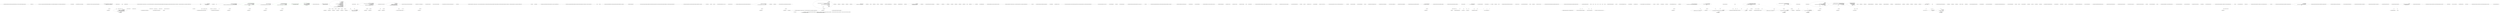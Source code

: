 digraph  {
m0_57 [cluster="CommandLine.Core.TokenPartitioner.Partition(System.Collections.Generic.IEnumerable<CommandLine.Core.Token>, System.Func<string, CSharpx.Maybe<CommandLine.Core.TypeDescriptor>>)", file="InstanceBuilder.cs", label="Entry CommandLine.Core.TokenPartitioner.Partition(System.Collections.Generic.IEnumerable<CommandLine.Core.Token>, System.Func<string, CSharpx.Maybe<CommandLine.Core.TypeDescriptor>>)", span="12-12"];
m0_80 [cluster="NotParsed<T>.cstr", file="InstanceBuilder.cs", label="Entry NotParsed<T>.cstr", span=""];
m0_67 [cluster="T.SetProperties<T>(System.Collections.Generic.IEnumerable<CommandLine.Core.SpecificationProperty>, System.Func<CommandLine.Core.SpecificationProperty, bool>, System.Func<CommandLine.Core.SpecificationProperty, object>)", file="InstanceBuilder.cs", label="Entry T.SetProperties<T>(System.Collections.Generic.IEnumerable<CommandLine.Core.SpecificationProperty>, System.Func<CommandLine.Core.SpecificationProperty, bool>, System.Func<CommandLine.Core.SpecificationProperty, object>)", span="71-71"];
m0_48 [cluster="Unk.ThrowingValidate", file="InstanceBuilder.cs", label="Entry Unk.ThrowingValidate", span=""];
m0_115 [cluster="string.MatchName(string, string, System.StringComparer)", file="InstanceBuilder.cs", label="Entry string.MatchName(string, string, System.StringComparer)", span="8-8"];
m0_53 [cluster="CommandLine.NotParsed<T>.NotParsed(T, System.Collections.Generic.IEnumerable<CommandLine.Error>)", file="InstanceBuilder.cs", label="Entry CommandLine.NotParsed<T>.NotParsed(T, System.Collections.Generic.IEnumerable<CommandLine.Error>)", span="142-142"];
m0_3 [cluster="CommandLine.Core.InstanceBuilder.Build<T>(CSharpx.Maybe<System.Func<T>>, System.Func<System.Collections.Generic.IEnumerable<string>, System.Collections.Generic.IEnumerable<CommandLine.Core.OptionSpecification>, RailwaySharp.ErrorHandling.Result<System.Collections.Generic.IEnumerable<CommandLine.Core.Token>, CommandLine.Error>>, System.Collections.Generic.IEnumerable<string>, System.StringComparer, System.Globalization.CultureInfo)", file="InstanceBuilder.cs", label="Entry CommandLine.Core.InstanceBuilder.Build<T>(CSharpx.Maybe<System.Func<T>>, System.Func<System.Collections.Generic.IEnumerable<string>, System.Collections.Generic.IEnumerable<CommandLine.Core.OptionSpecification>, RailwaySharp.ErrorHandling.Result<System.Collections.Generic.IEnumerable<CommandLine.Core.Token>, CommandLine.Error>>, System.Collections.Generic.IEnumerable<string>, System.StringComparer, System.Globalization.CultureInfo)", span="35-35"];
m0_31 [cluster="CommandLine.Core.InstanceBuilder.Build<T>(CSharpx.Maybe<System.Func<T>>, System.Func<System.Collections.Generic.IEnumerable<string>, System.Collections.Generic.IEnumerable<CommandLine.Core.OptionSpecification>, RailwaySharp.ErrorHandling.Result<System.Collections.Generic.IEnumerable<CommandLine.Core.Token>, CommandLine.Error>>, System.Collections.Generic.IEnumerable<string>, System.StringComparer, System.Globalization.CultureInfo)", color=green, community=0, file="InstanceBuilder.cs", label="var optionSpecPropsResult = OptionMapper.MapValues(\r\n                (from pt in specProps where pt.Specification.IsOption() select pt),\r\n                partitions.Options,\r\n                (vals, type, isScalar) => TypeConverter.ChangeType(vals, type, isScalar, parsingCulture),\r\n                nameComparer)", prediction=0, span="76-80"];
m0_30 [cluster="CommandLine.Core.InstanceBuilder.Build<T>(CSharpx.Maybe<System.Func<T>>, System.Func<System.Collections.Generic.IEnumerable<string>, System.Collections.Generic.IEnumerable<CommandLine.Core.OptionSpecification>, RailwaySharp.ErrorHandling.Result<System.Collections.Generic.IEnumerable<CommandLine.Core.Token>, CommandLine.Error>>, System.Collections.Generic.IEnumerable<string>, System.StringComparer, System.Globalization.CultureInfo)", file="InstanceBuilder.cs", label="var partitions = TokenPartitioner.Partition(\r\n                tokens,\r\n                name => TypeLookup.FindTypeDescriptorAndSibling(name, optionSpecs, nameComparer))", span="72-74"];
m0_20 [cluster="CommandLine.Core.InstanceBuilder.Build<T>(CSharpx.Maybe<System.Func<T>>, System.Func<System.Collections.Generic.IEnumerable<string>, System.Collections.Generic.IEnumerable<CommandLine.Core.OptionSpecification>, RailwaySharp.ErrorHandling.Result<System.Collections.Generic.IEnumerable<CommandLine.Core.Token>, CommandLine.Error>>, System.Collections.Generic.IEnumerable<string>, System.StringComparer, System.Globalization.CultureInfo)", file="InstanceBuilder.cs", label="var specProps = typeInfo.GetSpecifications(pi => SpecificationProperty.Create(\r\n                    Specification.FromProperty(pi), pi, Maybe.Nothing<object>()))", span="44-45"];
m0_32 [cluster="CommandLine.Core.InstanceBuilder.Build<T>(CSharpx.Maybe<System.Func<T>>, System.Func<System.Collections.Generic.IEnumerable<string>, System.Collections.Generic.IEnumerable<CommandLine.Core.OptionSpecification>, RailwaySharp.ErrorHandling.Result<System.Collections.Generic.IEnumerable<CommandLine.Core.Token>, CommandLine.Error>>, System.Collections.Generic.IEnumerable<string>, System.StringComparer, System.Globalization.CultureInfo)", color=green, community=0, file="InstanceBuilder.cs", label="var valueSpecPropsResult = ValueMapper.MapValues(\r\n                (from pt in specProps where pt.Specification.IsValue() select pt),\r\n                    partitions.Values,\r\n                (vals, type, isScalar) => TypeConverter.ChangeType(vals, type, isScalar, parsingCulture))", prediction=1, span="82-85"];
m0_34 [cluster="CommandLine.Core.InstanceBuilder.Build<T>(CSharpx.Maybe<System.Func<T>>, System.Func<System.Collections.Generic.IEnumerable<string>, System.Collections.Generic.IEnumerable<CommandLine.Core.OptionSpecification>, RailwaySharp.ErrorHandling.Result<System.Collections.Generic.IEnumerable<CommandLine.Core.Token>, CommandLine.Error>>, System.Collections.Generic.IEnumerable<string>, System.StringComparer, System.Globalization.CultureInfo)", color=green, community=0, file="InstanceBuilder.cs", label="var specPropsWithValue = optionSpecPropsResult.SucceededWith()\r\n                .Concat(valueSpecPropsResult.SucceededWith())", prediction=2, span="91-92"];
m0_43 [cluster="CommandLine.Core.InstanceBuilder.Build<T>(CSharpx.Maybe<System.Func<T>>, System.Func<System.Collections.Generic.IEnumerable<string>, System.Collections.Generic.IEnumerable<CommandLine.Core.OptionSpecification>, RailwaySharp.ErrorHandling.Result<System.Collections.Generic.IEnumerable<CommandLine.Core.Token>, CommandLine.Error>>, System.Collections.Generic.IEnumerable<string>, System.StringComparer, System.Globalization.CultureInfo)", color=green, community=0, file="InstanceBuilder.cs", label="var allErrors = tokenizerResult.SuccessfulMessages()\r\n                .Concat(missingValueErrors)\r\n                .Concat(optionSpecPropsResult.SuccessfulMessages())\r\n                .Concat(valueSpecPropsResult.SuccessfulMessages())\r\n                .Concat(validationErrors)", prediction=3, span="125-129"];
m0_33 [cluster="CommandLine.Core.InstanceBuilder.Build<T>(CSharpx.Maybe<System.Func<T>>, System.Func<System.Collections.Generic.IEnumerable<string>, System.Collections.Generic.IEnumerable<CommandLine.Core.OptionSpecification>, RailwaySharp.ErrorHandling.Result<System.Collections.Generic.IEnumerable<CommandLine.Core.Token>, CommandLine.Error>>, System.Collections.Generic.IEnumerable<string>, System.StringComparer, System.Globalization.CultureInfo)", file="InstanceBuilder.cs", label="var missingValueErrors = from token in partitions.Errors\r\n                                     select new MissingValueOptionError(\r\n                                         optionSpecs.Single(o => token.Text.MatchName(o.ShortName, o.LongName, nameComparer)).FromOptionSpecification())", span="87-89"];
m0_28 [cluster="CommandLine.Core.InstanceBuilder.Build<T>(CSharpx.Maybe<System.Func<T>>, System.Func<System.Collections.Generic.IEnumerable<string>, System.Collections.Generic.IEnumerable<CommandLine.Core.OptionSpecification>, RailwaySharp.ErrorHandling.Result<System.Collections.Generic.IEnumerable<CommandLine.Core.Token>, CommandLine.Error>>, System.Collections.Generic.IEnumerable<string>, System.StringComparer, System.Globalization.CultureInfo)", file="InstanceBuilder.cs", label="var tokenizerResult = tokenizer(arguments, optionSpecs)", span="68-68"];
m0_42 [cluster="CommandLine.Core.InstanceBuilder.Build<T>(CSharpx.Maybe<System.Func<T>>, System.Func<System.Collections.Generic.IEnumerable<string>, System.Collections.Generic.IEnumerable<CommandLine.Core.OptionSpecification>, RailwaySharp.ErrorHandling.Result<System.Collections.Generic.IEnumerable<CommandLine.Core.Token>, CommandLine.Error>>, System.Collections.Generic.IEnumerable<string>, System.StringComparer, System.Globalization.CultureInfo)", file="InstanceBuilder.cs", label="var validationErrors = specPropsWithValue.Validate(\r\n                SpecificationPropertyRules.Lookup(tokens))", span="122-123"];
m0_44 [cluster="CommandLine.Core.InstanceBuilder.Build<T>(CSharpx.Maybe<System.Func<T>>, System.Func<System.Collections.Generic.IEnumerable<string>, System.Collections.Generic.IEnumerable<CommandLine.Core.OptionSpecification>, RailwaySharp.ErrorHandling.Result<System.Collections.Generic.IEnumerable<CommandLine.Core.Token>, CommandLine.Error>>, System.Collections.Generic.IEnumerable<string>, System.StringComparer, System.Globalization.CultureInfo)", file="InstanceBuilder.cs", label="return allErrors.Any()\r\n                ? (ParserResult<T>)new NotParsed<T>(instance, allErrors)\r\n                : (ParserResult<T>)new Parsed<T>(instance);", span="131-133"];
m0_35 [cluster="CommandLine.Core.InstanceBuilder.Build<T>(CSharpx.Maybe<System.Func<T>>, System.Func<System.Collections.Generic.IEnumerable<string>, System.Collections.Generic.IEnumerable<CommandLine.Core.OptionSpecification>, RailwaySharp.ErrorHandling.Result<System.Collections.Generic.IEnumerable<CommandLine.Core.Token>, CommandLine.Error>>, System.Collections.Generic.IEnumerable<string>, System.StringComparer, System.Globalization.CultureInfo)", file="InstanceBuilder.cs", label="T instance", span="94-94"];
m0_38 [cluster="CommandLine.Core.InstanceBuilder.Build<T>(CSharpx.Maybe<System.Func<T>>, System.Func<System.Collections.Generic.IEnumerable<string>, System.Collections.Generic.IEnumerable<CommandLine.Core.OptionSpecification>, RailwaySharp.ErrorHandling.Result<System.Collections.Generic.IEnumerable<CommandLine.Core.Token>, CommandLine.Error>>, System.Collections.Generic.IEnumerable<string>, System.StringComparer, System.Globalization.CultureInfo)", file="InstanceBuilder.cs", label="instance = instance\r\n                    .SetProperties(specPropsWithValue,\r\n                        sp => sp.Value.IsJust(),\r\n                        sp => sp.Value.FromJust())\r\n                    .SetProperties(specPropsWithValue,\r\n                        sp => sp.Value.IsNothing() && sp.Specification.DefaultValue.IsJust(),\r\n                        sp => sp.Specification.DefaultValue.FromJust())\r\n                    .SetProperties(specPropsWithValue,\r\n                        sp => sp.Value.IsNothing()\r\n                            && sp.Specification.TargetType == TargetType.Sequence\r\n                            && sp.Specification.DefaultValue.MatchNothing(),\r\n                        sp => sp.Property.PropertyType.GetGenericArguments().Single().CreateEmptyArray())", span="98-109"];
m0_40 [cluster="CommandLine.Core.InstanceBuilder.Build<T>(CSharpx.Maybe<System.Func<T>>, System.Func<System.Collections.Generic.IEnumerable<string>, System.Collections.Generic.IEnumerable<CommandLine.Core.OptionSpecification>, RailwaySharp.ErrorHandling.Result<System.Collections.Generic.IEnumerable<CommandLine.Core.Token>, CommandLine.Error>>, System.Collections.Generic.IEnumerable<string>, System.StringComparer, System.Globalization.CultureInfo)", file="InstanceBuilder.cs", label="var values = (from prms in ctor.GetParameters()\r\n                              join sp in specPropsWithValue on prms.Name.ToLower() equals sp.Property.Name.ToLower()\r\n                              select sp.Value.Return(v => v,\r\n                                    sp.Specification.DefaultValue.Return(d => d,\r\n                                        sp.Specification.ConversionType.CreateDefaultForImmutable()))).ToArray()", span="114-118"];
m0_19 [cluster="CommandLine.Core.InstanceBuilder.Build<T>(CSharpx.Maybe<System.Func<T>>, System.Func<System.Collections.Generic.IEnumerable<string>, System.Collections.Generic.IEnumerable<CommandLine.Core.OptionSpecification>, RailwaySharp.ErrorHandling.Result<System.Collections.Generic.IEnumerable<CommandLine.Core.Token>, CommandLine.Error>>, System.Collections.Generic.IEnumerable<string>, System.StringComparer, System.Globalization.CultureInfo)", file="InstanceBuilder.cs", label="var typeInfo = factory.Return(f => f().GetType(), typeof(T))", span="42-42"];
m0_23 [cluster="CommandLine.Core.InstanceBuilder.Build<T>(CSharpx.Maybe<System.Func<T>>, System.Func<System.Collections.Generic.IEnumerable<string>, System.Collections.Generic.IEnumerable<CommandLine.Core.OptionSpecification>, RailwaySharp.ErrorHandling.Result<System.Collections.Generic.IEnumerable<CommandLine.Core.Token>, CommandLine.Error>>, System.Collections.Generic.IEnumerable<string>, System.StringComparer, System.Globalization.CultureInfo)", file="InstanceBuilder.cs", label="Func<T> makeDefault = () =>\r\n                typeof(T).IsMutable()\r\n                    ? factory.Return(f => f(), Activator.CreateInstance<T>())\r\n                    : ReflectionHelper.CreateDefaultImmutableInstance<T>(\r\n                        (from p in specProps select p.Specification.ConversionType).ToArray())", span="53-57"];
m0_24 [cluster="CommandLine.Core.InstanceBuilder.Build<T>(CSharpx.Maybe<System.Func<T>>, System.Func<System.Collections.Generic.IEnumerable<string>, System.Collections.Generic.IEnumerable<CommandLine.Core.OptionSpecification>, RailwaySharp.ErrorHandling.Result<System.Collections.Generic.IEnumerable<CommandLine.Core.Token>, CommandLine.Error>>, System.Collections.Generic.IEnumerable<string>, System.StringComparer, System.Globalization.CultureInfo)", file="InstanceBuilder.cs", label="arguments.Any()", span="59-59"];
m0_25 [cluster="CommandLine.Core.InstanceBuilder.Build<T>(CSharpx.Maybe<System.Func<T>>, System.Func<System.Collections.Generic.IEnumerable<string>, System.Collections.Generic.IEnumerable<CommandLine.Core.OptionSpecification>, RailwaySharp.ErrorHandling.Result<System.Collections.Generic.IEnumerable<CommandLine.Core.Token>, CommandLine.Error>>, System.Collections.Generic.IEnumerable<string>, System.StringComparer, System.Globalization.CultureInfo)", file="InstanceBuilder.cs", label="var preprocessorErrors = arguments.Preprocess(PreprocessorGuards.Lookup(nameComparer))", span="61-61"];
m0_37 [cluster="CommandLine.Core.InstanceBuilder.Build<T>(CSharpx.Maybe<System.Func<T>>, System.Func<System.Collections.Generic.IEnumerable<string>, System.Collections.Generic.IEnumerable<CommandLine.Core.OptionSpecification>, RailwaySharp.ErrorHandling.Result<System.Collections.Generic.IEnumerable<CommandLine.Core.Token>, CommandLine.Error>>, System.Collections.Generic.IEnumerable<string>, System.StringComparer, System.Globalization.CultureInfo)", file="InstanceBuilder.cs", label="instance = factory.Return(f => f(), Activator.CreateInstance<T>())", span="97-97"];
m0_22 [cluster="CommandLine.Core.InstanceBuilder.Build<T>(CSharpx.Maybe<System.Func<T>>, System.Func<System.Collections.Generic.IEnumerable<string>, System.Collections.Generic.IEnumerable<CommandLine.Core.OptionSpecification>, RailwaySharp.ErrorHandling.Result<System.Collections.Generic.IEnumerable<CommandLine.Core.Token>, CommandLine.Error>>, System.Collections.Generic.IEnumerable<string>, System.StringComparer, System.Globalization.CultureInfo)", file="InstanceBuilder.cs", label="var optionSpecs = specs\r\n                .ThrowingValidate(SpecificationGuards.Lookup)\r\n                .OfType<OptionSpecification>()", span="49-51"];
m0_29 [cluster="CommandLine.Core.InstanceBuilder.Build<T>(CSharpx.Maybe<System.Func<T>>, System.Func<System.Collections.Generic.IEnumerable<string>, System.Collections.Generic.IEnumerable<CommandLine.Core.OptionSpecification>, RailwaySharp.ErrorHandling.Result<System.Collections.Generic.IEnumerable<CommandLine.Core.Token>, CommandLine.Error>>, System.Collections.Generic.IEnumerable<string>, System.StringComparer, System.Globalization.CultureInfo)", file="InstanceBuilder.cs", label="var tokens = tokenizerResult.SucceededWith()", span="70-70"];
m0_21 [cluster="CommandLine.Core.InstanceBuilder.Build<T>(CSharpx.Maybe<System.Func<T>>, System.Func<System.Collections.Generic.IEnumerable<string>, System.Collections.Generic.IEnumerable<CommandLine.Core.OptionSpecification>, RailwaySharp.ErrorHandling.Result<System.Collections.Generic.IEnumerable<CommandLine.Core.Token>, CommandLine.Error>>, System.Collections.Generic.IEnumerable<string>, System.StringComparer, System.Globalization.CultureInfo)", file="InstanceBuilder.cs", label="var specs = from pt in specProps select pt.Specification", span="47-47"];
m0_39 [cluster="CommandLine.Core.InstanceBuilder.Build<T>(CSharpx.Maybe<System.Func<T>>, System.Func<System.Collections.Generic.IEnumerable<string>, System.Collections.Generic.IEnumerable<CommandLine.Core.OptionSpecification>, RailwaySharp.ErrorHandling.Result<System.Collections.Generic.IEnumerable<CommandLine.Core.Token>, CommandLine.Error>>, System.Collections.Generic.IEnumerable<string>, System.StringComparer, System.Globalization.CultureInfo)", file="InstanceBuilder.cs", label="var ctor = typeInfo.GetConstructor((from sp in specProps select sp.Property.PropertyType).ToArray())", span="113-113"];
m0_26 [cluster="CommandLine.Core.InstanceBuilder.Build<T>(CSharpx.Maybe<System.Func<T>>, System.Func<System.Collections.Generic.IEnumerable<string>, System.Collections.Generic.IEnumerable<CommandLine.Core.OptionSpecification>, RailwaySharp.ErrorHandling.Result<System.Collections.Generic.IEnumerable<CommandLine.Core.Token>, CommandLine.Error>>, System.Collections.Generic.IEnumerable<string>, System.StringComparer, System.Globalization.CultureInfo)", file="InstanceBuilder.cs", label="preprocessorErrors.Any()", span="62-62"];
m0_41 [cluster="CommandLine.Core.InstanceBuilder.Build<T>(CSharpx.Maybe<System.Func<T>>, System.Func<System.Collections.Generic.IEnumerable<string>, System.Collections.Generic.IEnumerable<CommandLine.Core.OptionSpecification>, RailwaySharp.ErrorHandling.Result<System.Collections.Generic.IEnumerable<CommandLine.Core.Token>, CommandLine.Error>>, System.Collections.Generic.IEnumerable<string>, System.StringComparer, System.Globalization.CultureInfo)", file="InstanceBuilder.cs", label="instance = (T)ctor.Invoke(values)", span="119-119"];
m0_36 [cluster="CommandLine.Core.InstanceBuilder.Build<T>(CSharpx.Maybe<System.Func<T>>, System.Func<System.Collections.Generic.IEnumerable<string>, System.Collections.Generic.IEnumerable<CommandLine.Core.OptionSpecification>, RailwaySharp.ErrorHandling.Result<System.Collections.Generic.IEnumerable<CommandLine.Core.Token>, CommandLine.Error>>, System.Collections.Generic.IEnumerable<string>, System.StringComparer, System.Globalization.CultureInfo)", file="InstanceBuilder.cs", label="typeInfo.IsMutable()", span="95-95"];
m0_27 [cluster="CommandLine.Core.InstanceBuilder.Build<T>(CSharpx.Maybe<System.Func<T>>, System.Func<System.Collections.Generic.IEnumerable<string>, System.Collections.Generic.IEnumerable<CommandLine.Core.OptionSpecification>, RailwaySharp.ErrorHandling.Result<System.Collections.Generic.IEnumerable<CommandLine.Core.Token>, CommandLine.Error>>, System.Collections.Generic.IEnumerable<string>, System.StringComparer, System.Globalization.CultureInfo)", file="InstanceBuilder.cs", label="return new NotParsed<T>(makeDefault(), preprocessorErrors);", span="64-64"];
m0_45 [cluster="CommandLine.Core.InstanceBuilder.Build<T>(CSharpx.Maybe<System.Func<T>>, System.Func<System.Collections.Generic.IEnumerable<string>, System.Collections.Generic.IEnumerable<CommandLine.Core.OptionSpecification>, RailwaySharp.ErrorHandling.Result<System.Collections.Generic.IEnumerable<CommandLine.Core.Token>, CommandLine.Error>>, System.Collections.Generic.IEnumerable<string>, System.StringComparer, System.Globalization.CultureInfo)", file="InstanceBuilder.cs", label="Exit CommandLine.Core.InstanceBuilder.Build<T>(CSharpx.Maybe<System.Func<T>>, System.Func<System.Collections.Generic.IEnumerable<string>, System.Collections.Generic.IEnumerable<CommandLine.Core.OptionSpecification>, RailwaySharp.ErrorHandling.Result<System.Collections.Generic.IEnumerable<CommandLine.Core.Token>, CommandLine.Error>>, System.Collections.Generic.IEnumerable<string>, System.StringComparer, System.Globalization.CultureInfo)", span="35-35"];
m0_86 [cluster="Unk.GetType", file="InstanceBuilder.cs", label="Entry Unk.GetType", span=""];
m0_70 [cluster="Unk.GetParameters", file="InstanceBuilder.cs", label="Entry Unk.GetParameters", span=""];
m0_108 [cluster="CommandLine.Core.TypeConverter.ChangeType(System.Collections.Generic.IEnumerable<string>, System.Type, bool, System.Globalization.CultureInfo)", file="InstanceBuilder.cs", label="Entry CommandLine.Core.TypeConverter.ChangeType(System.Collections.Generic.IEnumerable<string>, System.Type, bool, System.Globalization.CultureInfo)", span="13-13"];
m0_10 [cluster="CommandLine.Core.Tokenizer.ExplodeOptionList(RailwaySharp.ErrorHandling.Result<System.Collections.Generic.IEnumerable<CommandLine.Core.Token>, CommandLine.Error>, System.Func<string, CSharpx.Maybe<char>>)", file="InstanceBuilder.cs", label="Entry CommandLine.Core.Tokenizer.ExplodeOptionList(RailwaySharp.ErrorHandling.Result<System.Collections.Generic.IEnumerable<CommandLine.Core.Token>, CommandLine.Error>, System.Func<string, CSharpx.Maybe<char>>)", span="46-46"];
m0_97 [cluster="Unk.>", file="InstanceBuilder.cs", label="Entry Unk.>", span=""];
m0_79 [cluster="Unk.Any", file="InstanceBuilder.cs", label="Entry Unk.Any", span=""];
m0_18 [cluster="CommandLine.Core.NameLookup.HavingSeparator(string, System.Collections.Generic.IEnumerable<CommandLine.Core.OptionSpecification>, System.StringComparer)", file="InstanceBuilder.cs", label="Entry CommandLine.Core.NameLookup.HavingSeparator(string, System.Collections.Generic.IEnumerable<CommandLine.Core.OptionSpecification>, System.StringComparer)", span="16-16"];
m0_60 [cluster="CommandLine.Core.Specification.IsValue()", file="InstanceBuilder.cs", label="Entry CommandLine.Core.Specification.IsValue()", span="15-15"];
m0_76 [cluster="System.Collections.Generic.IEnumerable<CommandLine.Core.SpecificationProperty>.Validate(System.Collections.Generic.IEnumerable<System.Func<System.Collections.Generic.IEnumerable<CommandLine.Core.SpecificationProperty>, System.Collections.Generic.IEnumerable<CommandLine.Error>>>)", file="InstanceBuilder.cs", label="Entry System.Collections.Generic.IEnumerable<CommandLine.Core.SpecificationProperty>.Validate(System.Collections.Generic.IEnumerable<System.Func<System.Collections.Generic.IEnumerable<CommandLine.Core.SpecificationProperty>, System.Collections.Generic.IEnumerable<CommandLine.Error>>>)", span="40-40"];
m0_14 [cluster="CommandLine.Core.NameLookup.Contains(string, System.Collections.Generic.IEnumerable<CommandLine.Core.OptionSpecification>, System.StringComparer)", file="InstanceBuilder.cs", label="Entry CommandLine.Core.NameLookup.Contains(string, System.Collections.Generic.IEnumerable<CommandLine.Core.OptionSpecification>, System.StringComparer)", span="11-11"];
m0_69 [cluster="Unk.GetConstructor", file="InstanceBuilder.cs", label="Entry Unk.GetConstructor", span=""];
m0_62 [cluster="Unk.Single", file="InstanceBuilder.cs", label="Entry Unk.Single", span=""];
m0_74 [cluster="Unk.Invoke", file="InstanceBuilder.cs", label="Entry Unk.Invoke", span=""];
m0_50 [cluster="System.Collections.Generic.IEnumerable<TSource>.Any<TSource>()", file="InstanceBuilder.cs", label="Entry System.Collections.Generic.IEnumerable<TSource>.Any<TSource>()", span="0-0"];
m0_54 [cluster="System.Func<TResult>.Invoke()", file="InstanceBuilder.cs", label="Entry System.Func<TResult>.Invoke()", span="0-0"];
m0_75 [cluster="CommandLine.Core.SpecificationPropertyRules.Lookup(System.Collections.Generic.IEnumerable<CommandLine.Core.Token>)", file="InstanceBuilder.cs", label="Entry CommandLine.Core.SpecificationPropertyRules.Lookup(System.Collections.Generic.IEnumerable<CommandLine.Core.Token>)", span="12-12"];
m0_15 [cluster="lambda expression", file="InstanceBuilder.cs", label="Entry lambda expression", span="27-27"];
m0_105 [cluster="lambda expression", file="InstanceBuilder.cs", label="Entry lambda expression", span="79-79"];
m0_109 [cluster="lambda expression", file="InstanceBuilder.cs", label="Entry lambda expression", span="85-85"];
m0_94 [cluster="lambda expression", file="InstanceBuilder.cs", label="typeof(T).IsMutable()\r\n                    ? factory.Return(f => f(), Activator.CreateInstance<T>())\r\n                    : ReflectionHelper.CreateDefaultImmutableInstance<T>(\r\n                        (from p in specProps select p.Specification.ConversionType).ToArray())", span="54-57"];
m0_102 [cluster="lambda expression", file="InstanceBuilder.cs", label="TypeLookup.FindTypeDescriptorAndSibling(name, optionSpecs, nameComparer)", span="74-74"];
m0_106 [cluster="lambda expression", file="InstanceBuilder.cs", label="TypeConverter.ChangeType(vals, type, isScalar, parsingCulture)", span="79-79"];
m0_110 [cluster="lambda expression", file="InstanceBuilder.cs", label="TypeConverter.ChangeType(vals, type, isScalar, parsingCulture)", span="85-85"];
m0_113 [cluster="lambda expression", file="InstanceBuilder.cs", label="token.Text.MatchName(o.ShortName, o.LongName, nameComparer)", span="89-89"];
m0_101 [cluster="lambda expression", file="InstanceBuilder.cs", label="Entry lambda expression", span="74-74"];
m0_87 [cluster="lambda expression", file="InstanceBuilder.cs", label="Entry lambda expression", span="44-45"];
m0_107 [cluster="lambda expression", file="InstanceBuilder.cs", label="Exit lambda expression", span="79-79"];
m0_112 [cluster="lambda expression", file="InstanceBuilder.cs", label="Entry lambda expression", span="89-89"];
m0_111 [cluster="lambda expression", file="InstanceBuilder.cs", label="Exit lambda expression", span="85-85"];
m0_119 [cluster="lambda expression", file="InstanceBuilder.cs", label="Entry lambda expression", span="100-100"];
m0_123 [cluster="lambda expression", file="InstanceBuilder.cs", label="Entry lambda expression", span="101-101"];
m0_127 [cluster="lambda expression", file="InstanceBuilder.cs", label="Entry lambda expression", span="103-103"];
m0_131 [cluster="lambda expression", file="InstanceBuilder.cs", label="Entry lambda expression", span="104-104"];
m0_134 [cluster="lambda expression", file="InstanceBuilder.cs", label="Entry lambda expression", span="106-108"];
m0_138 [cluster="lambda expression", file="InstanceBuilder.cs", label="Entry lambda expression", span="109-109"];
m0_144 [cluster="lambda expression", file="InstanceBuilder.cs", label="Entry lambda expression", span="116-116"];
m0_147 [cluster="lambda expression", file="InstanceBuilder.cs", label="Entry lambda expression", span="117-117"];
m0_5 [cluster="lambda expression", file="InstanceBuilder.cs", label="var tokens = Tokenizer.Tokenize(args, name => NameLookup.Contains(name, optionSpecs, nameComparer))", span="24-24"];
m0_12 [cluster="lambda expression", file="InstanceBuilder.cs", label="NameLookup.Contains(name, optionSpecs, nameComparer)", span="24-24"];
m0_6 [cluster="lambda expression", file="InstanceBuilder.cs", label="var explodedTokens = Tokenizer.ExplodeOptionList(\r\n                            tokens,\r\n                            name => NameLookup.HavingSeparator(name, optionSpecs, nameComparer))", span="25-27"];
m0_16 [cluster="lambda expression", file="InstanceBuilder.cs", label="NameLookup.HavingSeparator(name, optionSpecs, nameComparer)", span="27-27"];
m0_4 [cluster="lambda expression", file="InstanceBuilder.cs", label="Entry lambda expression", span="22-29"];
m0_82 [cluster="lambda expression", file="InstanceBuilder.cs", label="Entry lambda expression", span="42-42"];
m0_93 [cluster="lambda expression", file="InstanceBuilder.cs", label="Entry lambda expression", span="53-57"];
m0_95 [cluster="lambda expression", file="InstanceBuilder.cs", label="Exit lambda expression", span="53-57"];
m0_98 [cluster="lambda expression", file="InstanceBuilder.cs", label="Entry lambda expression", span="55-55"];
m0_103 [cluster="lambda expression", file="InstanceBuilder.cs", label="Exit lambda expression", span="74-74"];
m0_114 [cluster="lambda expression", file="InstanceBuilder.cs", label="Exit lambda expression", span="89-89"];
m0_116 [cluster="lambda expression", file="InstanceBuilder.cs", label="Entry lambda expression", span="97-97"];
m0_89 [cluster="lambda expression", file="InstanceBuilder.cs", label="Exit lambda expression", span="44-45"];
m0_88 [cluster="lambda expression", file="InstanceBuilder.cs", label="SpecificationProperty.Create(\r\n                    Specification.FromProperty(pi), pi, Maybe.Nothing<object>())", span="44-45"];
m0_121 [cluster="lambda expression", file="InstanceBuilder.cs", label="Exit lambda expression", span="100-100"];
m0_120 [cluster="lambda expression", file="InstanceBuilder.cs", label="sp.Value.IsJust()", span="100-100"];
m0_125 [cluster="lambda expression", file="InstanceBuilder.cs", label="Exit lambda expression", span="101-101"];
m0_124 [cluster="lambda expression", file="InstanceBuilder.cs", label="sp.Value.FromJust()", span="101-101"];
m0_129 [cluster="lambda expression", file="InstanceBuilder.cs", label="Exit lambda expression", span="103-103"];
m0_128 [cluster="lambda expression", file="InstanceBuilder.cs", label="sp.Value.IsNothing() && sp.Specification.DefaultValue.IsJust()", span="103-103"];
m0_133 [cluster="lambda expression", file="InstanceBuilder.cs", label="Exit lambda expression", span="104-104"];
m0_132 [cluster="lambda expression", file="InstanceBuilder.cs", label="sp.Specification.DefaultValue.FromJust()", span="104-104"];
m0_136 [cluster="lambda expression", file="InstanceBuilder.cs", label="Exit lambda expression", span="106-108"];
m0_135 [cluster="lambda expression", file="InstanceBuilder.cs", label="sp.Value.IsNothing()\r\n                            && sp.Specification.TargetType == TargetType.Sequence\r\n                            && sp.Specification.DefaultValue.MatchNothing()", span="106-108"];
m0_140 [cluster="lambda expression", file="InstanceBuilder.cs", label="Exit lambda expression", span="109-109"];
m0_139 [cluster="lambda expression", file="InstanceBuilder.cs", label="sp.Property.PropertyType.GetGenericArguments().Single().CreateEmptyArray()", span="109-109"];
m0_146 [cluster="lambda expression", file="InstanceBuilder.cs", label="Exit lambda expression", span="116-116"];
m0_145 [cluster="lambda expression", file="InstanceBuilder.cs", label=v, span="116-116"];
m0_149 [cluster="lambda expression", file="InstanceBuilder.cs", label="Exit lambda expression", span="117-117"];
m0_148 [cluster="lambda expression", file="InstanceBuilder.cs", label=d, span="117-117"];
m0_11 [cluster="lambda expression", file="InstanceBuilder.cs", label="Entry lambda expression", span="24-24"];
m0_13 [cluster="lambda expression", file="InstanceBuilder.cs", label="Exit lambda expression", span="24-24"];
m0_7 [cluster="lambda expression", file="InstanceBuilder.cs", label="return explodedTokens;", span="28-28"];
m0_17 [cluster="lambda expression", file="InstanceBuilder.cs", label="Exit lambda expression", span="27-27"];
m0_8 [cluster="lambda expression", file="InstanceBuilder.cs", label="Exit lambda expression", span="22-29"];
m0_84 [cluster="lambda expression", file="InstanceBuilder.cs", label="Exit lambda expression", span="42-42"];
m0_83 [cluster="lambda expression", file="InstanceBuilder.cs", label="f().GetType()", span="42-42"];
m0_100 [cluster="lambda expression", file="InstanceBuilder.cs", label="Exit lambda expression", span="55-55"];
m0_99 [cluster="lambda expression", file="InstanceBuilder.cs", label="f()", span="55-55"];
m0_117 [cluster="lambda expression", file="InstanceBuilder.cs", label="f()", span="97-97"];
m0_118 [cluster="lambda expression", file="InstanceBuilder.cs", label="Exit lambda expression", span="97-97"];
m0_73 [cluster="Unk.CreateDefaultForImmutable", file="InstanceBuilder.cs", label="Entry Unk.CreateDefaultForImmutable", span=""];
m0_77 [cluster="RailwaySharp.ErrorHandling.Result<TSuccess, TMessage>.SuccessfulMessages<TSuccess, TMessage>()", file="InstanceBuilder.cs", label="Entry RailwaySharp.ErrorHandling.Result<TSuccess, TMessage>.SuccessfulMessages<TSuccess, TMessage>()", span="12-12"];
m0_0 [cluster="CommandLine.Core.InstanceBuilder.Build<T>(CSharpx.Maybe<System.Func<T>>, System.Collections.Generic.IEnumerable<string>, System.StringComparer, System.Globalization.CultureInfo)", file="InstanceBuilder.cs", label="Entry CommandLine.Core.InstanceBuilder.Build<T>(CSharpx.Maybe<System.Func<T>>, System.Collections.Generic.IEnumerable<string>, System.StringComparer, System.Globalization.CultureInfo)", span="14-14"];
m0_1 [cluster="CommandLine.Core.InstanceBuilder.Build<T>(CSharpx.Maybe<System.Func<T>>, System.Collections.Generic.IEnumerable<string>, System.StringComparer, System.Globalization.CultureInfo)", file="InstanceBuilder.cs", label="return Build(\r\n                factory,\r\n                (args, optionSpecs) =>\r\n                    {\r\n                        var tokens = Tokenizer.Tokenize(args, name => NameLookup.Contains(name, optionSpecs, nameComparer));\r\n                        var explodedTokens = Tokenizer.ExplodeOptionList(\r\n                            tokens,\r\n                            name => NameLookup.HavingSeparator(name, optionSpecs, nameComparer));\r\n                        return explodedTokens;\r\n                    },\r\n                arguments,\r\n                nameComparer,\r\n                parsingCulture);", span="20-32"];
m0_2 [cluster="CommandLine.Core.InstanceBuilder.Build<T>(CSharpx.Maybe<System.Func<T>>, System.Collections.Generic.IEnumerable<string>, System.StringComparer, System.Globalization.CultureInfo)", file="InstanceBuilder.cs", label="Exit CommandLine.Core.InstanceBuilder.Build<T>(CSharpx.Maybe<System.Func<T>>, System.Collections.Generic.IEnumerable<string>, System.StringComparer, System.Globalization.CultureInfo)", span="14-14"];
m0_78 [cluster="Unk.Concat", file="InstanceBuilder.cs", label="Entry Unk.Concat", span=""];
m0_61 [cluster="CommandLine.MissingValueOptionError.MissingValueOptionError(CommandLine.NameInfo)", file="InstanceBuilder.cs", label="Entry CommandLine.MissingValueOptionError.MissingValueOptionError(CommandLine.NameInfo)", span="269-269"];
m0_47 [cluster="Unk.GetSpecifications", file="InstanceBuilder.cs", label="Entry Unk.GetSpecifications", span=""];
m0_81 [cluster="CommandLine.Parsed<T>.Parsed(T)", file="InstanceBuilder.cs", label="Entry CommandLine.Parsed<T>.Parsed(T)", span="72-72"];
m0_52 [cluster="System.Collections.Generic.IEnumerable<string>.Preprocess(System.Collections.Generic.IEnumerable<System.Func<System.Collections.Generic.IEnumerable<string>, System.Collections.Generic.IEnumerable<CommandLine.Error>>>)", file="InstanceBuilder.cs", label="Entry System.Collections.Generic.IEnumerable<string>.Preprocess(System.Collections.Generic.IEnumerable<System.Func<System.Collections.Generic.IEnumerable<string>, System.Collections.Generic.IEnumerable<CommandLine.Error>>>)", span="11-11"];
m0_142 [cluster="System.Collections.Generic.IEnumerable<TSource>.Single<TSource>()", file="InstanceBuilder.cs", label="Entry System.Collections.Generic.IEnumerable<TSource>.Single<TSource>()", span="0-0"];
m0_143 [cluster="System.Type.CreateEmptyArray()", file="InstanceBuilder.cs", label="Entry System.Type.CreateEmptyArray()", span="114-114"];
m0_72 [cluster="string.ToLower()", file="InstanceBuilder.cs", label="Entry string.ToLower()", span="0-0"];
m0_141 [cluster="System.Type.GetGenericArguments()", file="InstanceBuilder.cs", label="Entry System.Type.GetGenericArguments()", span="0-0"];
m0_9 [cluster="CommandLine.Core.Tokenizer.Tokenize(System.Collections.Generic.IEnumerable<string>, System.Func<string, bool>)", file="InstanceBuilder.cs", label="Entry CommandLine.Core.Tokenizer.Tokenize(System.Collections.Generic.IEnumerable<string>, System.Func<string, bool>)", span="13-13"];
m0_46 [cluster="Unk.Return", file="InstanceBuilder.cs", label="Entry Unk.Return", span=""];
m0_104 [cluster="CommandLine.Core.TypeLookup.FindTypeDescriptorAndSibling(string, System.Collections.Generic.IEnumerable<CommandLine.Core.OptionSpecification>, System.StringComparer)", file="InstanceBuilder.cs", label="Entry CommandLine.Core.TypeLookup.FindTypeDescriptorAndSibling(string, System.Collections.Generic.IEnumerable<CommandLine.Core.OptionSpecification>, System.StringComparer)", span="23-23"];
m0_90 [cluster="CommandLine.Core.Specification.FromProperty(System.Reflection.PropertyInfo)", file="InstanceBuilder.cs", label="Entry CommandLine.Core.Specification.FromProperty(System.Reflection.PropertyInfo)", span="105-105"];
m0_91 [cluster="CSharpx.Maybe.Nothing<T>()", file="InstanceBuilder.cs", label="Entry CSharpx.Maybe.Nothing<T>()", span="116-116"];
m0_66 [cluster="System.Activator.CreateInstance<T>()", file="InstanceBuilder.cs", label="Entry System.Activator.CreateInstance<T>()", span="0-0"];
m0_56 [cluster="RailwaySharp.ErrorHandling.Result<TSuccess, TMessage>.SucceededWith<TSuccess, TMessage>()", file="InstanceBuilder.cs", label="Entry RailwaySharp.ErrorHandling.Result<TSuccess, TMessage>.SucceededWith<TSuccess, TMessage>()", span="653-653"];
m0_58 [cluster="CommandLine.Core.Specification.IsOption()", file="InstanceBuilder.cs", label="Entry CommandLine.Core.Specification.IsOption()", span="10-10"];
m0_126 [cluster="CSharpx.Maybe<T>.FromJust<T>()", file="InstanceBuilder.cs", label="Entry CSharpx.Maybe<T>.FromJust<T>()", span="342-342"];
m0_130 [cluster="CSharpx.Maybe<T>.IsNothing<T>()", file="InstanceBuilder.cs", label="Entry CSharpx.Maybe<T>.IsNothing<T>()", span="334-334"];
m0_137 [cluster="CSharpx.Maybe<T>.MatchNothing()", file="InstanceBuilder.cs", label="Entry CSharpx.Maybe<T>.MatchNothing()", span="57-57"];
m0_85 [cluster="Unk.f", file="InstanceBuilder.cs", label="Entry Unk.f", span=""];
m0_96 [cluster="System.Type.IsMutable()", file="InstanceBuilder.cs", label="Entry System.Type.IsMutable()", span="128-128"];
m0_92 [cluster="CommandLine.Core.SpecificationProperty.Create(CommandLine.Core.Specification, System.Reflection.PropertyInfo, CSharpx.Maybe<object>)", file="InstanceBuilder.cs", label="Entry CommandLine.Core.SpecificationProperty.Create(CommandLine.Core.Specification, System.Reflection.PropertyInfo, CSharpx.Maybe<object>)", span="21-21"];
m0_71 [cluster="Unk.ToLower", file="InstanceBuilder.cs", label="Entry Unk.ToLower", span=""];
m0_51 [cluster="CommandLine.Core.PreprocessorGuards.Lookup(System.StringComparer)", file="InstanceBuilder.cs", label="Entry CommandLine.Core.PreprocessorGuards.Lookup(System.StringComparer)", span="11-11"];
m0_49 [cluster="System.Collections.IEnumerable.OfType<TResult>()", file="InstanceBuilder.cs", label="Entry System.Collections.IEnumerable.OfType<TResult>()", span="0-0"];
m0_65 [cluster="Unk.IsMutable", file="InstanceBuilder.cs", label="Entry Unk.IsMutable", span=""];
m0_68 [cluster="Unk.ToArray", file="InstanceBuilder.cs", label="Entry Unk.ToArray", span=""];
m0_122 [cluster="CSharpx.Maybe<T>.IsJust<T>()", file="InstanceBuilder.cs", label="Entry CSharpx.Maybe<T>.IsJust<T>()", span="326-326"];
m0_63 [cluster="Unk.FromOptionSpecification", file="InstanceBuilder.cs", label="Entry Unk.FromOptionSpecification", span=""];
m0_55 [cluster="System.Func<T1, T2, TResult>.Invoke(T1, T2)", file="InstanceBuilder.cs", label="Entry System.Func<T1, T2, TResult>.Invoke(T1, T2)", span="0-0"];
m0_64 [cluster="System.Collections.Generic.IEnumerable<TSource>.Concat<TSource>(System.Collections.Generic.IEnumerable<TSource>)", file="InstanceBuilder.cs", label="Entry System.Collections.Generic.IEnumerable<TSource>.Concat<TSource>(System.Collections.Generic.IEnumerable<TSource>)", span="0-0"];
m0_59 [cluster="Unk.MapValues", file="InstanceBuilder.cs", label="Entry Unk.MapValues", span=""];
m0_152 [file="InstanceBuilder.cs", label="CSharpx.Maybe<System.Func<T>>", span=""];
m0_153 [file="InstanceBuilder.cs", label=specProps, span=""];
m0_154 [file="InstanceBuilder.cs", label="System.StringComparer", span=""];
m0_155 [file="InstanceBuilder.cs", label=optionSpecs, span=""];
m0_156 [file="InstanceBuilder.cs", label="System.Globalization.CultureInfo", span=""];
m0_157 [file="InstanceBuilder.cs", label=token, span=""];
m0_150 [file="InstanceBuilder.cs", label="System.StringComparer", span=""];
m0_151 [file="InstanceBuilder.cs", label="System.Collections.Generic.IEnumerable<CommandLine.Core.OptionSpecification>", span=""];
m1_38 [cluster="System.Type.GetVerbSpecification()", file="ParserResult.cs", label="Entry System.Type.GetVerbSpecification()", span="28-28"];
m1_46 [cluster="System.Text.StringBuilder.Append(char)", file="ParserResult.cs", label="Entry System.Text.StringBuilder.Append(char)", span="0-0"];
m1_123 [cluster="Unk.doubQt", file="ParserResult.cs", label="Entry Unk.doubQt", span=""];
m1_148 [cluster="CommandLine.Infrastructure.FSharpOptionHelper.IsSome(object)", file="ParserResult.cs", label="Entry CommandLine.Infrastructure.FSharpOptionHelper.IsSome(object)", span="38-38"];
m1_4 [cluster="CommandLine.UnParserSettings.WithUseEqualTokenOnly()", file="ParserResult.cs", label="Entry CommandLine.UnParserSettings.WithUseEqualTokenOnly()", span="53-53"];
m1_5 [cluster="CommandLine.UnParserSettings.WithUseEqualTokenOnly()", file="ParserResult.cs", label="return new UnParserSettings { UseEqualToken = true };", span="55-55"];
m1_6 [cluster="CommandLine.UnParserSettings.WithUseEqualTokenOnly()", file="ParserResult.cs", label="Exit CommandLine.UnParserSettings.WithUseEqualTokenOnly()", span="53-53"];
m1_125 [cluster="CommandLine.UnParserExtensions.SeperatorOrSpace(CommandLine.Core.Specification)", file="ParserResult.cs", label="Entry CommandLine.UnParserExtensions.SeperatorOrSpace(CommandLine.Core.Specification)", span="181-181"];
m1_126 [cluster="CommandLine.UnParserExtensions.SeperatorOrSpace(CommandLine.Core.Specification)", file="ParserResult.cs", label="return (spec as OptionSpecification).ToMaybe()\r\n                .Return(o => o.Separator != '\0' ? o.Separator : ' ', ' ');", span="183-184"];
m1_127 [cluster="CommandLine.UnParserExtensions.SeperatorOrSpace(CommandLine.Core.Specification)", file="ParserResult.cs", label="Exit CommandLine.UnParserExtensions.SeperatorOrSpace(CommandLine.Core.Specification)", span="181-181"];
m1_87 [cluster="CommandLine.UnParserExtensions.FormatValue(CommandLine.Core.Specification, object)", file="ParserResult.cs", label="Entry CommandLine.UnParserExtensions.FormatValue(CommandLine.Core.Specification, object)", span="149-149"];
m1_88 [cluster="CommandLine.UnParserExtensions.FormatValue(CommandLine.Core.Specification, object)", file="ParserResult.cs", label="var builder = new StringBuilder()", span="151-151"];
m1_89 [cluster="CommandLine.UnParserExtensions.FormatValue(CommandLine.Core.Specification, object)", file="ParserResult.cs", label="spec.TargetType", span="152-152"];
m1_91 [cluster="CommandLine.UnParserExtensions.FormatValue(CommandLine.Core.Specification, object)", file="ParserResult.cs", label="builder.Append(FormatWithQuotesIfString(value))", span="155-155"];
m1_93 [cluster="CommandLine.UnParserExtensions.FormatValue(CommandLine.Core.Specification, object)", file="ParserResult.cs", label="var sep = spec.SeperatorOrSpace()", span="158-158"];
m1_95 [cluster="CommandLine.UnParserExtensions.FormatValue(CommandLine.Core.Specification, object)", file="ParserResult.cs", label="var e = ((IEnumerable)value).GetEnumerator()", span="161-161"];
m1_97 [cluster="CommandLine.UnParserExtensions.FormatValue(CommandLine.Core.Specification, object)", file="ParserResult.cs", label="builder.Append(format(e.Current)).Append(sep)", span="163-163"];
m1_98 [cluster="CommandLine.UnParserExtensions.FormatValue(CommandLine.Core.Specification, object)", file="ParserResult.cs", label="builder.TrimEndIfMatch(' ')", span="164-164"];
m1_99 [cluster="CommandLine.UnParserExtensions.FormatValue(CommandLine.Core.Specification, object)", file="ParserResult.cs", label="return builder.ToString();", span="167-167"];
m1_90 [cluster="CommandLine.UnParserExtensions.FormatValue(CommandLine.Core.Specification, object)", file="ParserResult.cs", label="TargetType.Scalar", span="154-154"];
m1_92 [cluster="CommandLine.UnParserExtensions.FormatValue(CommandLine.Core.Specification, object)", file="ParserResult.cs", label="TargetType.Sequence", span="157-157"];
m1_94 [cluster="CommandLine.UnParserExtensions.FormatValue(CommandLine.Core.Specification, object)", file="ParserResult.cs", label="Func<object, object> format = v\r\n                        => sep == ' ' ? FormatWithQuotesIfString(v) : v", span="159-160"];
m1_96 [cluster="CommandLine.UnParserExtensions.FormatValue(CommandLine.Core.Specification, object)", file="ParserResult.cs", label="e.MoveNext()", span="162-162"];
m1_100 [cluster="CommandLine.UnParserExtensions.FormatValue(CommandLine.Core.Specification, object)", file="ParserResult.cs", label="Exit CommandLine.UnParserExtensions.FormatValue(CommandLine.Core.Specification, object)", span="149-149"];
m1_35 [cluster="System.Action<T>.Invoke(T)", file="ParserResult.cs", label="Entry System.Action<T>.Invoke(T)", span="0-0"];
m1_104 [cluster="System.Collections.IEnumerable.GetEnumerator()", file="ParserResult.cs", label="Entry System.Collections.IEnumerable.GetEnumerator()", span="0-0"];
m1_45 [cluster="Unk.Any", file="ParserResult.cs", label="Entry Unk.Any", span=""];
m1_41 [cluster="object.IsEmpty()", file="ParserResult.cs", label="Entry object.IsEmpty()", span="219-219"];
m1_106 [cluster="System.Func<T, TResult>.Invoke(T)", file="ParserResult.cs", label="Entry System.Func<T, TResult>.Invoke(T)", span="0-0"];
m1_136 [cluster="CommandLine.UnParserExtensions.FormatName(CommandLine.Core.OptionSpecification, CommandLine.UnParserSettings)", file="ParserResult.cs", label="Entry CommandLine.UnParserExtensions.FormatName(CommandLine.Core.OptionSpecification, CommandLine.UnParserSettings)", span="195-195"];
m1_139 [cluster="CommandLine.UnParserExtensions.FormatName(CommandLine.Core.OptionSpecification, CommandLine.UnParserSettings)", file="ParserResult.cs", label="Exit CommandLine.UnParserExtensions.FormatName(CommandLine.Core.OptionSpecification, CommandLine.UnParserSettings)", span="195-195"];
m1_150 [cluster="CommandLine.UnParserExtensions.IsEmpty(object)", file="ParserResult.cs", label="Entry CommandLine.UnParserExtensions.IsEmpty(object)", span="219-219"];
m1_151 [cluster="CommandLine.UnParserExtensions.IsEmpty(object)", file="ParserResult.cs", label="value == null", span="221-221"];
m1_153 [cluster="CommandLine.UnParserExtensions.IsEmpty(object)", file="ParserResult.cs", label="ReflectionHelper.IsFSharpOptionType(value.GetType()) && !FSharpOptionHelper.IsSome(value)", span="222-222"];
m1_155 [cluster="CommandLine.UnParserExtensions.IsEmpty(object)", file="ParserResult.cs", label="value is ValueType && value.Equals(value.GetType().GetDefaultValue())", span="223-223"];
m1_157 [cluster="CommandLine.UnParserExtensions.IsEmpty(object)", file="ParserResult.cs", label="value is string && ((string)value).Length == 0", span="224-224"];
m1_159 [cluster="CommandLine.UnParserExtensions.IsEmpty(object)", file="ParserResult.cs", label="value is IEnumerable && !((IEnumerable)value).GetEnumerator().MoveNext()", span="225-225"];
m1_152 [cluster="CommandLine.UnParserExtensions.IsEmpty(object)", file="ParserResult.cs", label="return true;", span="221-221"];
m1_154 [cluster="CommandLine.UnParserExtensions.IsEmpty(object)", file="ParserResult.cs", label="return true;", span="222-222"];
m1_156 [cluster="CommandLine.UnParserExtensions.IsEmpty(object)", file="ParserResult.cs", label="return true;", span="223-223"];
m1_158 [cluster="CommandLine.UnParserExtensions.IsEmpty(object)", file="ParserResult.cs", label="return true;", span="224-224"];
m1_160 [cluster="CommandLine.UnParserExtensions.IsEmpty(object)", file="ParserResult.cs", label="return true;", span="225-225"];
m1_161 [cluster="CommandLine.UnParserExtensions.IsEmpty(object)", file="ParserResult.cs", label="return false;", span="226-226"];
m1_162 [cluster="CommandLine.UnParserExtensions.IsEmpty(object)", file="ParserResult.cs", label="Exit CommandLine.UnParserExtensions.IsEmpty(object)", span="219-219"];
m1_43 [cluster="Unk.Where", file="ParserResult.cs", label="Entry Unk.Where", span=""];
m1_141 [cluster="System.Text.StringBuilder.AppendIf(bool, string, string)", file="ParserResult.cs", label="Entry System.Text.StringBuilder.AppendIf(bool, string, string)", span="34-34"];
m1_52 [cluster="Unk.TrimEndIfMatchWhen", file="ParserResult.cs", label="Entry Unk.TrimEndIfMatchWhen", span=""];
m1_119 [cluster="string.Replace(string, string)", file="ParserResult.cs", label="Entry string.Replace(string, string)", span="0-0"];
m1_40 [cluster="System.Type.GetSpecifications<T>(System.Func<System.Reflection.PropertyInfo, T>)", file="ParserResult.cs", label="Entry System.Type.GetSpecifications<T>(System.Func<System.Reflection.PropertyInfo, T>)", span="17-17"];
m1_72 [cluster="Unk.Contains", file="ParserResult.cs", label="Entry Unk.Contains", span=""];
m1_114 [cluster="T.ToMaybe<T>()", file="ParserResult.cs", label="Entry T.ToMaybe<T>()", span="249-249"];
m1_118 [cluster="string.Contains(string)", file="ParserResult.cs", label="Entry string.Contains(string)", span="0-0"];
m1_36 [cluster="object.GetType()", file="ParserResult.cs", label="Entry object.GetType()", span="0-0"];
m1_128 [cluster="lambda expression", file="ParserResult.cs", label="Entry lambda expression", span="184-184"];
m1_11 [cluster="lambda expression", file="ParserResult.cs", label="Entry lambda expression", span="75-75"];
m1_12 [cluster="lambda expression", file="ParserResult.cs", label="Exit lambda expression", span="75-75"];
m1_61 [cluster="lambda expression", file="ParserResult.cs", label="new { Specification = Specification.FromProperty(pi),\r\n                            Value = pi.GetValue(options, null).NormalizeValue(), PropertyValue = pi.GetValue(options, null) }", span="104-105"];
m1_80 [cluster="lambda expression", file="ParserResult.cs", label="builder.Append(FormatOption((OptionSpecification)opt.Specification, opt.Value, settings)).Append(' ')", span="139-139"];
m1_57 [cluster="lambda expression", file="ParserResult.cs", label="builder.Append(verb.Name).Append(' ')", span="99-99"];
m1_56 [cluster="lambda expression", file="ParserResult.cs", label="Entry lambda expression", span="99-99"];
m1_60 [cluster="lambda expression", file="ParserResult.cs", label="Entry lambda expression", span="104-105"];
m1_66 [cluster="lambda expression", file="ParserResult.cs", label="Entry lambda expression", span="110-110"];
m1_70 [cluster="lambda expression", file="ParserResult.cs", label="!shortSwitches.Contains(info)", span="124-124"];
m1_69 [cluster="lambda expression", file="ParserResult.cs", label="Entry lambda expression", span="124-124"];
m1_73 [cluster="lambda expression", file="ParserResult.cs", label="Entry lambda expression", span="127-127"];
m1_76 [cluster="lambda expression", file="ParserResult.cs", label="Entry lambda expression", span="134-134"];
m1_84 [cluster="lambda expression", file="ParserResult.cs", label="builder.Append(FormatValue(val.Specification, val.Value)).Append(' ')", span="143-143"];
m1_79 [cluster="lambda expression", file="ParserResult.cs", label="Entry lambda expression", span="139-139"];
m1_83 [cluster="lambda expression", file="ParserResult.cs", label="Entry lambda expression", span="143-143"];
m1_58 [cluster="lambda expression", file="ParserResult.cs", label="Exit lambda expression", span="99-99"];
m1_62 [cluster="lambda expression", file="ParserResult.cs", label="Exit lambda expression", span="104-105"];
m1_67 [cluster="lambda expression", file="ParserResult.cs", label="i.Specification.Tag == SpecificationType.Option", span="110-110"];
m1_68 [cluster="lambda expression", file="ParserResult.cs", label="Exit lambda expression", span="110-110"];
m1_71 [cluster="lambda expression", file="ParserResult.cs", label="Exit lambda expression", span="124-124"];
m1_74 [cluster="lambda expression", file="ParserResult.cs", label="i.Specification.Tag == SpecificationType.Value", span="127-127"];
m1_75 [cluster="lambda expression", file="ParserResult.cs", label="Exit lambda expression", span="127-127"];
m1_77 [cluster="lambda expression", file="ParserResult.cs", label="((OptionSpecification)info.Specification).ShortName", span="134-134"];
m1_78 [cluster="lambda expression", file="ParserResult.cs", label="Exit lambda expression", span="134-134"];
m1_81 [cluster="lambda expression", file="ParserResult.cs", label="Exit lambda expression", span="139-139"];
m1_85 [cluster="lambda expression", file="ParserResult.cs", label="Exit lambda expression", span="143-143"];
m1_109 [cluster="lambda expression", file="ParserResult.cs", label="sep == ' ' ? FormatWithQuotesIfString(v) : v", span="160-160"];
m1_108 [cluster="lambda expression", file="ParserResult.cs", label="Entry lambda expression", span="159-160"];
m1_110 [cluster="lambda expression", file="ParserResult.cs", label="Exit lambda expression", span="159-160"];
m1_116 [cluster="lambda expression", file="ParserResult.cs", label="v.Contains(''\'''') ? v.Replace(''\'''', ''\\\'''') : v", span="173-173"];
m1_121 [cluster="lambda expression", file="ParserResult.cs", label="v.Contains(' ') || v.Contains(''\'''')\r\n                    ? ''\''''.JoinTo(doubQt(v), ''\'''') : v", span="177-178"];
m1_120 [cluster="lambda expression", file="ParserResult.cs", label="Entry lambda expression", span="177-178"];
m1_115 [cluster="lambda expression", file="ParserResult.cs", label="Entry lambda expression", span="172-173"];
m1_117 [cluster="lambda expression", file="ParserResult.cs", label="Exit lambda expression", span="172-173"];
m1_122 [cluster="lambda expression", file="ParserResult.cs", label="Exit lambda expression", span="177-178"];
m1_129 [cluster="lambda expression", file="ParserResult.cs", label="o.Separator != '\0' ? o.Separator : ' '", span="184-184"];
m1_130 [cluster="lambda expression", file="ParserResult.cs", label="Exit lambda expression", span="184-184"];
m1_135 [cluster="System.Text.StringBuilder.AppendWhen(bool, params string[])", file="ParserResult.cs", label="Entry System.Text.StringBuilder.AppendWhen(bool, params string[])", span="9-9"];
m1_55 [cluster="string.TrimEnd(params char[])", file="ParserResult.cs", label="Entry string.TrimEnd(params char[])", span="0-0"];
m1_107 [cluster="System.Text.StringBuilder.TrimEndIfMatch(char)", file="ParserResult.cs", label="Entry System.Text.StringBuilder.TrimEndIfMatch(char)", span="85-85"];
m1_147 [cluster="CommandLine.Infrastructure.ReflectionHelper.IsFSharpOptionType(System.Type)", file="ParserResult.cs", label="Entry CommandLine.Infrastructure.ReflectionHelper.IsFSharpOptionType(System.Type)", span="35-35"];
m1_51 [cluster="System.Text.StringBuilder.TrailingSpaces()", file="ParserResult.cs", label="Entry System.Text.StringBuilder.TrailingSpaces()", span="101-101"];
m1_59 [cluster="Unk.Append", file="ParserResult.cs", label="Entry Unk.Append", span=""];
m1_47 [cluster="Unk.Select", file="ParserResult.cs", label="Entry Unk.Select", span=""];
m1_163 [cluster="System.Type.GetDefaultValue()", file="ParserResult.cs", label="Entry System.Type.GetDefaultValue()", span="131-131"];
m1_86 [cluster="Unk.FormatValue", file="ParserResult.cs", label="Entry Unk.FormatValue", span=""];
m1_42 [cluster="Unk.Memorize", file="ParserResult.cs", label="Entry Unk.Memorize", span=""];
m1_82 [cluster="Unk.FormatOption", file="ParserResult.cs", label="Entry Unk.FormatOption", span=""];
m1_44 [cluster="Unk.UniqueName", file="ParserResult.cs", label="Entry Unk.UniqueName", span=""];
m1_149 [cluster="CommandLine.Infrastructure.FSharpOptionHelper.ValueOf(object)", file="ParserResult.cs", label="Entry CommandLine.Infrastructure.FSharpOptionHelper.ValueOf(object)", span="30-30"];
m1_124 [cluster="string.JoinTo(params string[])", file="ParserResult.cs", label="Entry string.JoinTo(params string[])", span="45-45"];
m1_65 [cluster="object.NormalizeValue()", file="ParserResult.cs", label="Entry object.NormalizeValue()", span="208-208"];
m1_39 [cluster="Unk.Return", file="ParserResult.cs", label="Entry Unk.Return", span=""];
m1_54 [cluster="System.Text.StringBuilder.ToString()", file="ParserResult.cs", label="Entry System.Text.StringBuilder.ToString()", span="0-0"];
m1_103 [cluster="CommandLine.Core.Specification.SeperatorOrSpace()", file="ParserResult.cs", label="Entry CommandLine.Core.Specification.SeperatorOrSpace()", span="181-181"];
m1_50 [cluster="System.Text.StringBuilder.Append(string)", file="ParserResult.cs", label="Entry System.Text.StringBuilder.Append(string)", span="0-0"];
m1_134 [cluster="CommandLine.Core.OptionSpecification.FormatName(CommandLine.UnParserSettings)", file="ParserResult.cs", label="Entry CommandLine.Core.OptionSpecification.FormatName(CommandLine.UnParserSettings)", span="195-195"];
m1_101 [cluster="CommandLine.UnParserExtensions.FormatWithQuotesIfString(object)", file="ParserResult.cs", label="Entry CommandLine.UnParserExtensions.FormatWithQuotesIfString(object)", span="170-170"];
m1_111 [cluster="CommandLine.UnParserExtensions.FormatWithQuotesIfString(object)", file="ParserResult.cs", label="Func<string, string> doubQt = v\r\n                => v.Contains(''\'''') ? v.Replace(''\'''', ''\\\'''') : v", span="172-173"];
m1_112 [cluster="CommandLine.UnParserExtensions.FormatWithQuotesIfString(object)", file="ParserResult.cs", label="return (value as string)\r\n                .ToMaybe()\r\n                .Return(v => v.Contains(' ') || v.Contains(''\'''')\r\n                    ? ''\''''.JoinTo(doubQt(v), ''\'''') : v, value);", span="175-178"];
m1_113 [cluster="CommandLine.UnParserExtensions.FormatWithQuotesIfString(object)", file="ParserResult.cs", label="Exit CommandLine.UnParserExtensions.FormatWithQuotesIfString(object)", span="170-170"];
m1_0 [cluster="CommandLine.UnParserSettings.WithGroupSwitchesOnly()", file="ParserResult.cs", label="Entry CommandLine.UnParserSettings.WithGroupSwitchesOnly()", span="48-48"];
m1_1 [cluster="CommandLine.UnParserSettings.WithGroupSwitchesOnly()", file="ParserResult.cs", label="return new UnParserSettings { GroupSwitches = true };", span="50-50"];
m1_2 [cluster="CommandLine.UnParserSettings.WithGroupSwitchesOnly()", file="ParserResult.cs", label="Exit CommandLine.UnParserSettings.WithGroupSwitchesOnly()", span="48-48"];
m1_53 [cluster="Unk.ForEach", file="ParserResult.cs", label="Entry Unk.ForEach", span=""];
m1_102 [cluster="System.Text.StringBuilder.Append(object)", file="ParserResult.cs", label="Entry System.Text.StringBuilder.Append(object)", span="0-0"];
m1_49 [cluster="Unk.Join", file="ParserResult.cs", label="Entry Unk.Join", span=""];
m1_10 [cluster="CommandLine.Parser.FormatCommandLine<T>(T, System.Action<CommandLine.UnParserSettings>)", file="ParserResult.cs", label="Entry CommandLine.Parser.FormatCommandLine<T>(T, System.Action<CommandLine.UnParserSettings>)", span="87-87"];
m1_140 [cluster="System.Text.StringBuilder.StringBuilder(string)", file="ParserResult.cs", label="Entry System.Text.StringBuilder.StringBuilder(string)", span="0-0"];
m1_37 [cluster="System.Text.StringBuilder.StringBuilder()", file="ParserResult.cs", label="Entry System.Text.StringBuilder.StringBuilder()", span="0-0"];
m1_3 [cluster="CommandLine.UnParserSettings.UnParserSettings()", file="ParserResult.cs", label="Entry CommandLine.UnParserSettings.UnParserSettings()", span="15-15"];
m1_164 [cluster="object.Equals(object)", file="ParserResult.cs", label="Entry object.Equals(object)", span="0-0"];
m1_105 [cluster="System.Collections.IEnumerator.MoveNext()", file="ParserResult.cs", label="Entry System.Collections.IEnumerator.MoveNext()", span="0-0"];
m1_13 [cluster="CommandLine.UnParserExtensions.FormatCommandLine<T>(CommandLine.Parser, T, System.Action<CommandLine.UnParserSettings>)", file="ParserResult.cs", label="Entry CommandLine.UnParserExtensions.FormatCommandLine<T>(CommandLine.Parser, T, System.Action<CommandLine.UnParserSettings>)", span="87-87"];
m1_14 [cluster="CommandLine.UnParserExtensions.FormatCommandLine<T>(CommandLine.Parser, T, System.Action<CommandLine.UnParserSettings>)", file="ParserResult.cs", label="options == null", span="89-89"];
m1_17 [cluster="CommandLine.UnParserExtensions.FormatCommandLine<T>(CommandLine.Parser, T, System.Action<CommandLine.UnParserSettings>)", file="ParserResult.cs", label="configuration(settings)", span="92-92"];
m1_19 [cluster="CommandLine.UnParserExtensions.FormatCommandLine<T>(CommandLine.Parser, T, System.Action<CommandLine.UnParserSettings>)", file="ParserResult.cs", label="var type = options.GetType()", span="95-95"];
m1_22 [cluster="CommandLine.UnParserExtensions.FormatCommandLine<T>(CommandLine.Parser, T, System.Action<CommandLine.UnParserSettings>)", file="ParserResult.cs", label="var specs =\r\n                (from info in\r\n                    type.GetSpecifications(\r\n                        pi => new { Specification = Specification.FromProperty(pi),\r\n                            Value = pi.GetValue(options, null).NormalizeValue(), PropertyValue = pi.GetValue(options, null) })\r\n                where !info.PropertyValue.IsEmpty()\r\n                select info)\r\n                    .Memorize()", span="101-108"];
m1_15 [cluster="CommandLine.UnParserExtensions.FormatCommandLine<T>(CommandLine.Parser, T, System.Action<CommandLine.UnParserSettings>)", file="ParserResult.cs", label="throw new ArgumentNullException(''options'');", span="89-89"];
m1_16 [cluster="CommandLine.UnParserExtensions.FormatCommandLine<T>(CommandLine.Parser, T, System.Action<CommandLine.UnParserSettings>)", file="ParserResult.cs", label="var settings = new UnParserSettings()", span="91-91"];
m1_18 [cluster="CommandLine.UnParserExtensions.FormatCommandLine<T>(CommandLine.Parser, T, System.Action<CommandLine.UnParserSettings>)", file="ParserResult.cs", label="settings.Consumed = true", span="93-93"];
m1_25 [cluster="CommandLine.UnParserExtensions.FormatCommandLine<T>(CommandLine.Parser, T, System.Action<CommandLine.UnParserSettings>)", file="ParserResult.cs", label="var optSpecs = settings.GroupSwitches\r\n                ? allOptSpecs.Where(info => !shortSwitches.Contains(info))\r\n                : allOptSpecs", span="123-125"];
m1_27 [cluster="CommandLine.UnParserExtensions.FormatCommandLine<T>(CommandLine.Parser, T, System.Action<CommandLine.UnParserSettings>)", file="ParserResult.cs", label="builder = settings.GroupSwitches && shortSwitches.Any()\r\n                ? builder.Append('-').Append(string.Join(string.Empty, shortSwitches.Select(\r\n                    info => ((OptionSpecification)info.Specification).ShortName).ToArray())).Append(' ')\r\n                : builder", span="132-135"];
m1_29 [cluster="CommandLine.UnParserExtensions.FormatCommandLine<T>(CommandLine.Parser, T, System.Action<CommandLine.UnParserSettings>)", file="ParserResult.cs", label="optSpecs.ForEach(\r\n                opt => builder.Append(FormatOption((OptionSpecification)opt.Specification, opt.Value, settings)).Append(' '))", span="138-139"];
m1_20 [cluster="CommandLine.UnParserExtensions.FormatCommandLine<T>(CommandLine.Parser, T, System.Action<CommandLine.UnParserSettings>)", file="ParserResult.cs", label="var builder = new StringBuilder()", span="96-96"];
m1_21 [cluster="CommandLine.UnParserExtensions.FormatCommandLine<T>(CommandLine.Parser, T, System.Action<CommandLine.UnParserSettings>)", file="ParserResult.cs", label="type.GetVerbSpecification()\r\n                .Return(verb => builder.Append(verb.Name).Append(' '), builder)", span="98-99"];
m1_23 [cluster="CommandLine.UnParserExtensions.FormatCommandLine<T>(CommandLine.Parser, T, System.Action<CommandLine.UnParserSettings>)", file="ParserResult.cs", label="var allOptSpecs = from info in specs.Where(i => i.Specification.Tag == SpecificationType.Option)\r\n                let o = (OptionSpecification)info.Specification\r\n                where o.TargetType != TargetType.Switch || (o.TargetType == TargetType.Switch && ((bool)info.Value))\r\n                orderby o.UniqueName()\r\n                select info", span="110-114"];
m1_26 [cluster="CommandLine.UnParserExtensions.FormatCommandLine<T>(CommandLine.Parser, T, System.Action<CommandLine.UnParserSettings>)", file="ParserResult.cs", label="var valSpecs = from info in specs.Where(i => i.Specification.Tag == SpecificationType.Value)\r\n                let v = (ValueSpecification)info.Specification\r\n                orderby v.Index\r\n                select info", span="127-130"];
m1_24 [cluster="CommandLine.UnParserExtensions.FormatCommandLine<T>(CommandLine.Parser, T, System.Action<CommandLine.UnParserSettings>)", file="ParserResult.cs", label="var shortSwitches = from info in allOptSpecs\r\n                let o = (OptionSpecification)info.Specification\r\n                where o.TargetType == TargetType.Switch\r\n                where o.ShortName.Length > 0\r\n                orderby o.UniqueName()\r\n                select info", span="116-121"];
m1_28 [cluster="CommandLine.UnParserExtensions.FormatCommandLine<T>(CommandLine.Parser, T, System.Action<CommandLine.UnParserSettings>)", file="ParserResult.cs", label="builder\r\n                .TrimEndIfMatchWhen(!optSpecs.Any() || builder.TrailingSpaces() > 1, ' ')", span="136-137"];
m1_30 [cluster="CommandLine.UnParserExtensions.FormatCommandLine<T>(CommandLine.Parser, T, System.Action<CommandLine.UnParserSettings>)", file="ParserResult.cs", label="builder\r\n                .TrimEndIfMatchWhen(!valSpecs.Any() || builder.TrailingSpaces() > 1, ' ')", span="140-141"];
m1_31 [cluster="CommandLine.UnParserExtensions.FormatCommandLine<T>(CommandLine.Parser, T, System.Action<CommandLine.UnParserSettings>)", file="ParserResult.cs", label="valSpecs.ForEach(\r\n                val => builder.Append(FormatValue(val.Specification, val.Value)).Append(' '))", span="142-143"];
m1_32 [cluster="CommandLine.UnParserExtensions.FormatCommandLine<T>(CommandLine.Parser, T, System.Action<CommandLine.UnParserSettings>)", file="ParserResult.cs", label="return builder\r\n                .ToString().TrimEnd(' ');", span="145-146"];
m1_33 [cluster="CommandLine.UnParserExtensions.FormatCommandLine<T>(CommandLine.Parser, T, System.Action<CommandLine.UnParserSettings>)", file="ParserResult.cs", label="Exit CommandLine.UnParserExtensions.FormatCommandLine<T>(CommandLine.Parser, T, System.Action<CommandLine.UnParserSettings>)", span="87-87"];
m1_48 [cluster="Unk.ToArray", file="ParserResult.cs", label="Entry Unk.ToArray", span=""];
m1_131 [cluster="CommandLine.UnParserExtensions.FormatOption(CommandLine.Core.OptionSpecification, object, CommandLine.UnParserSettings)", file="ParserResult.cs", label="Entry CommandLine.UnParserExtensions.FormatOption(CommandLine.Core.OptionSpecification, object, CommandLine.UnParserSettings)", span="187-187"];
m1_132 [cluster="CommandLine.UnParserExtensions.FormatOption(CommandLine.Core.OptionSpecification, object, CommandLine.UnParserSettings)", file="ParserResult.cs", label="return new StringBuilder()\r\n                    .Append(spec.FormatName(settings))\r\n                    .AppendWhen(spec.TargetType != TargetType.Switch, FormatValue(spec, value))\r\n                .ToString();", span="189-192"];
m1_133 [cluster="CommandLine.UnParserExtensions.FormatOption(CommandLine.Core.OptionSpecification, object, CommandLine.UnParserSettings)", file="ParserResult.cs", label="Exit CommandLine.UnParserExtensions.FormatOption(CommandLine.Core.OptionSpecification, object, CommandLine.UnParserSettings)", span="187-187"];
m1_63 [cluster="CommandLine.Core.Specification.FromProperty(System.Reflection.PropertyInfo)", file="ParserResult.cs", label="Entry CommandLine.Core.Specification.FromProperty(System.Reflection.PropertyInfo)", span="105-105"];
m1_34 [cluster="System.ArgumentNullException.ArgumentNullException(string)", file="ParserResult.cs", label="Entry System.ArgumentNullException.ArgumentNullException(string)", span="0-0"];
m1_7 [cluster="CommandLine.UnParserExtensions.FormatCommandLine<T>(CommandLine.Parser, T)", file="ParserResult.cs", label="Entry CommandLine.UnParserExtensions.FormatCommandLine<T>(CommandLine.Parser, T)", span="73-73"];
m1_8 [cluster="CommandLine.UnParserExtensions.FormatCommandLine<T>(CommandLine.Parser, T)", file="ParserResult.cs", label="return parser.FormatCommandLine(options, config => {});", span="75-75"];
m1_9 [cluster="CommandLine.UnParserExtensions.FormatCommandLine<T>(CommandLine.Parser, T)", file="ParserResult.cs", label="Exit CommandLine.UnParserExtensions.FormatCommandLine<T>(CommandLine.Parser, T)", span="73-73"];
m1_64 [cluster="System.Reflection.PropertyInfo.GetValue(object, object[])", file="ParserResult.cs", label="Entry System.Reflection.PropertyInfo.GetValue(object, object[])", span="0-0"];
m1_142 [cluster="CommandLine.UnParserExtensions.NormalizeValue(object)", file="ParserResult.cs", label="Entry CommandLine.UnParserExtensions.NormalizeValue(object)", span="208-208"];
m1_143 [cluster="CommandLine.UnParserExtensions.NormalizeValue(object)", file="ParserResult.cs", label="value != null\r\n                && ReflectionHelper.IsFSharpOptionType(value.GetType())\r\n                && FSharpOptionHelper.IsSome(value)", span="210-212"];
m1_144 [cluster="CommandLine.UnParserExtensions.NormalizeValue(object)", file="ParserResult.cs", label="return FSharpOptionHelper.ValueOf(value);", span="214-214"];
m1_145 [cluster="CommandLine.UnParserExtensions.NormalizeValue(object)", file="ParserResult.cs", label="return value;", span="216-216"];
m1_146 [cluster="CommandLine.UnParserExtensions.NormalizeValue(object)", file="ParserResult.cs", label="Exit CommandLine.UnParserExtensions.NormalizeValue(object)", span="208-208"];
m1_165 [file="ParserResult.cs", label=builder, span=""];
m1_166 [file="ParserResult.cs", label=T, span=""];
m1_167 [file="ParserResult.cs", label=shortSwitches, span=""];
m1_168 [file="ParserResult.cs", label=settings, span=""];
m1_169 [file="ParserResult.cs", label=sep, span=""];
m1_170 [file="ParserResult.cs", label=doubQt, span=""];
m3_0 [cluster="CommandLine.Infrastructure.ResultExtensions.SuccessfulMessages<TSuccess, TMessage>(RailwaySharp.ErrorHandling.Result<TSuccess, TMessage>)", file="ResultExtensions.cs", label="Entry CommandLine.Infrastructure.ResultExtensions.SuccessfulMessages<TSuccess, TMessage>(RailwaySharp.ErrorHandling.Result<TSuccess, TMessage>)", span="12-12"];
m3_1 [cluster="CommandLine.Infrastructure.ResultExtensions.SuccessfulMessages<TSuccess, TMessage>(RailwaySharp.ErrorHandling.Result<TSuccess, TMessage>)", file="ResultExtensions.cs", label="result.Tag == ResultType.Ok", span="14-14"];
m3_2 [cluster="CommandLine.Infrastructure.ResultExtensions.SuccessfulMessages<TSuccess, TMessage>(RailwaySharp.ErrorHandling.Result<TSuccess, TMessage>)", file="ResultExtensions.cs", label="var ok = (Ok<TSuccess, TMessage>)result", span="16-16"];
m3_4 [cluster="CommandLine.Infrastructure.ResultExtensions.SuccessfulMessages<TSuccess, TMessage>(RailwaySharp.ErrorHandling.Result<TSuccess, TMessage>)", file="ResultExtensions.cs", label="return Enumerable.Empty<TMessage>();", span="19-19"];
m3_3 [cluster="CommandLine.Infrastructure.ResultExtensions.SuccessfulMessages<TSuccess, TMessage>(RailwaySharp.ErrorHandling.Result<TSuccess, TMessage>)", file="ResultExtensions.cs", label="return ok.Value.Messages;", span="17-17"];
m3_5 [cluster="CommandLine.Infrastructure.ResultExtensions.SuccessfulMessages<TSuccess, TMessage>(RailwaySharp.ErrorHandling.Result<TSuccess, TMessage>)", file="ResultExtensions.cs", label="Exit CommandLine.Infrastructure.ResultExtensions.SuccessfulMessages<TSuccess, TMessage>(RailwaySharp.ErrorHandling.Result<TSuccess, TMessage>)", span="12-12"];
m3_6 [cluster="System.Linq.Enumerable.Empty<TResult>()", file="ResultExtensions.cs", label="Entry System.Linq.Enumerable.Empty<TResult>()", span="0-0"];
m0_3 -> m0_94  [color=darkseagreen4, key=1, label="CSharpx.Maybe<System.Func<T>>", style=dashed];
m0_3 -> m0_24  [color=darkseagreen4, key=1, label="System.Collections.Generic.IEnumerable<string>", style=dashed];
m0_3 -> m0_102  [color=darkseagreen4, key=1, label="System.StringComparer", style=dashed];
m0_3 -> m0_106  [color=darkseagreen4, key=1, label="System.Globalization.CultureInfo", style=dashed];
m0_3 -> m0_110  [color=darkseagreen4, key=1, label="System.Globalization.CultureInfo", style=dashed];
m0_3 -> m0_113  [color=darkseagreen4, key=1, label="System.StringComparer", style=dashed];
m0_31 -> m0_105  [color=green, key=1, label="lambda expression", style=dashed];
m0_30 -> m0_101  [color=darkseagreen4, key=1, label="lambda expression", style=dashed];
m0_20 -> m0_87  [color=darkseagreen4, key=1, label="lambda expression", style=dashed];
m0_20 -> m0_94  [color=darkseagreen4, key=1, label=specProps, style=dashed];
m0_32 -> m0_109  [color=green, key=1, label="lambda expression", style=dashed];
m0_33 -> m0_112  [color=darkseagreen4, key=1, label="lambda expression", style=dashed];
m0_33 -> m0_113  [color=darkseagreen4, key=1, label=token, style=dashed];
m0_38 -> m0_44  [color=darkseagreen4, key=1, label=instance, style=dashed];
m0_38 -> m0_119  [color=darkseagreen4, key=1, label="lambda expression", style=dashed];
m0_38 -> m0_123  [color=darkseagreen4, key=1, label="lambda expression", style=dashed];
m0_38 -> m0_127  [color=darkseagreen4, key=1, label="lambda expression", style=dashed];
m0_38 -> m0_131  [color=darkseagreen4, key=1, label="lambda expression", style=dashed];
m0_38 -> m0_134  [color=darkseagreen4, key=1, label="lambda expression", style=dashed];
m0_38 -> m0_138  [color=darkseagreen4, key=1, label="lambda expression", style=dashed];
m0_40 -> m0_144  [color=darkseagreen4, key=1, label="lambda expression", style=dashed];
m0_40 -> m0_147  [color=darkseagreen4, key=1, label="lambda expression", style=dashed];
m0_19 -> m0_82  [color=darkseagreen4, key=1, label="lambda expression", style=dashed];
m0_19 -> m0_36  [color=darkseagreen4, key=1, label=typeInfo, style=dashed];
m0_23 -> m0_27  [color=darkseagreen4, key=1, label=makeDefault, style=dashed];
m0_25 -> m0_27  [color=darkseagreen4, key=1, label=preprocessorErrors, style=dashed];
m0_37 -> m0_116  [color=darkseagreen4, key=1, label="lambda expression", style=dashed];
m0_22 -> m0_102  [color=darkseagreen4, key=1, label=optionSpecs, style=dashed];
m0_41 -> m0_44  [color=darkseagreen4, key=1, label=instance, style=dashed];
m0_94 -> m0_94  [color=darkseagreen4, key=1, label=p, style=dashed];
m0_94 -> m0_98  [color=darkseagreen4, key=1, label="lambda expression", style=dashed];
m0_5 -> m0_11  [color=darkseagreen4, key=1, label="lambda expression", style=dashed];
m0_6 -> m0_15  [color=darkseagreen4, key=1, label="lambda expression", style=dashed];
m0_4 -> m0_12  [color=darkseagreen4, key=1, label="System.Collections.Generic.IEnumerable<CommandLine.Core.OptionSpecification>", style=dashed];
m0_4 -> m0_16  [color=darkseagreen4, key=1, label="System.Collections.Generic.IEnumerable<CommandLine.Core.OptionSpecification>", style=dashed];
m0_0 -> m0_12  [color=darkseagreen4, key=1, label="System.StringComparer", style=dashed];
m0_0 -> m0_16  [color=darkseagreen4, key=1, label="System.StringComparer", style=dashed];
m0_1 -> m0_4  [color=darkseagreen4, key=1, label="lambda expression", style=dashed];
m0_152 -> m0_94  [color=darkseagreen4, key=1, label="CSharpx.Maybe<System.Func<T>>", style=dashed];
m0_153 -> m0_94  [color=darkseagreen4, key=1, label=specProps, style=dashed];
m0_154 -> m0_102  [color=darkseagreen4, key=1, label="System.StringComparer", style=dashed];
m0_154 -> m0_113  [color=darkseagreen4, key=1, label="System.StringComparer", style=dashed];
m0_155 -> m0_102  [color=darkseagreen4, key=1, label=optionSpecs, style=dashed];
m0_156 -> m0_106  [color=darkseagreen4, key=1, label="System.Globalization.CultureInfo", style=dashed];
m0_156 -> m0_110  [color=darkseagreen4, key=1, label="System.Globalization.CultureInfo", style=dashed];
m0_157 -> m0_113  [color=darkseagreen4, key=1, label=token, style=dashed];
m0_150 -> m0_12  [color=darkseagreen4, key=1, label="System.StringComparer", style=dashed];
m0_150 -> m0_16  [color=darkseagreen4, key=1, label="System.StringComparer", style=dashed];
m0_151 -> m0_12  [color=darkseagreen4, key=1, label="System.Collections.Generic.IEnumerable<CommandLine.Core.OptionSpecification>", style=dashed];
m0_151 -> m0_16  [color=darkseagreen4, key=1, label="System.Collections.Generic.IEnumerable<CommandLine.Core.OptionSpecification>", style=dashed];
m1_126 -> m1_128  [color=darkseagreen4, key=1, label="lambda expression", style=dashed];
m1_87 -> m1_89  [color=darkseagreen4, key=1, label="CommandLine.Core.Specification", style=dashed];
m1_87 -> m1_91  [color=darkseagreen4, key=1, label=object, style=dashed];
m1_88 -> m1_91  [color=darkseagreen4, key=1, label=builder, style=dashed];
m1_88 -> m1_97  [color=darkseagreen4, key=1, label=builder, style=dashed];
m1_88 -> m1_98  [color=darkseagreen4, key=1, label=builder, style=dashed];
m1_88 -> m1_99  [color=darkseagreen4, key=1, label=builder, style=dashed];
m1_93 -> m1_109  [color=darkseagreen4, key=1, label=sep, style=dashed];
m1_93 -> m1_97  [color=darkseagreen4, key=1, label=sep, style=dashed];
m1_95 -> m1_97  [color=darkseagreen4, key=1, label=e, style=dashed];
m1_94 -> m1_109  [color=darkseagreen4, key=1, label=object, style=dashed];
m1_94 -> m1_97  [color=darkseagreen4, key=1, label=format, style=dashed];
m1_150 -> m1_153  [color=darkseagreen4, key=1, label=object, style=dashed];
m1_150 -> m1_155  [color=darkseagreen4, key=1, label=object, style=dashed];
m1_150 -> m1_157  [color=darkseagreen4, key=1, label=object, style=dashed];
m1_150 -> m1_159  [color=darkseagreen4, key=1, label=object, style=dashed];
m1_101 -> m1_112  [color=darkseagreen4, key=1, label=object, style=dashed];
m1_111 -> m1_116  [color=darkseagreen4, key=1, label=string, style=dashed];
m1_111 -> m1_121  [color=darkseagreen4, key=1, label=doubQt, style=dashed];
m1_112 -> m1_120  [color=darkseagreen4, key=1, label="lambda expression", style=dashed];
m1_13 -> m1_17  [color=darkseagreen4, key=1, label="System.Action<CommandLine.UnParserSettings>", style=dashed];
m1_19 -> m1_21  [color=darkseagreen4, key=1, label=type, style=dashed];
m1_22 -> m1_60  [color=darkseagreen4, key=1, label="lambda expression", style=dashed];
m1_16 -> m1_29  [color=darkseagreen4, key=1, label=settings, style=dashed];
m1_16 -> m1_80  [color=darkseagreen4, key=1, label=settings, style=dashed];
m1_25 -> m1_69  [color=darkseagreen4, key=1, label="lambda expression", style=dashed];
m1_25 -> m1_28  [color=darkseagreen4, key=1, label=optSpecs, style=dashed];
m1_25 -> m1_29  [color=darkseagreen4, key=1, label=optSpecs, style=dashed];
m1_27 -> m1_76  [color=darkseagreen4, key=1, label="lambda expression", style=dashed];
m1_27 -> m1_29  [color=darkseagreen4, key=1, label=builder, style=dashed];
m1_27 -> m1_80  [color=darkseagreen4, key=1, label=builder, style=dashed];
m1_27 -> m1_30  [color=darkseagreen4, key=1, label=builder, style=dashed];
m1_27 -> m1_31  [color=darkseagreen4, key=1, label=builder, style=dashed];
m1_27 -> m1_84  [color=darkseagreen4, key=1, label=builder, style=dashed];
m1_27 -> m1_32  [color=darkseagreen4, key=1, label=builder, style=dashed];
m1_29 -> m1_79  [color=darkseagreen4, key=1, label="lambda expression", style=dashed];
m1_20 -> m1_57  [color=darkseagreen4, key=1, label=builder, style=dashed];
m1_21 -> m1_56  [color=darkseagreen4, key=1, label="lambda expression", style=dashed];
m1_23 -> m1_66  [color=darkseagreen4, key=1, label="lambda expression", style=dashed];
m1_26 -> m1_73  [color=darkseagreen4, key=1, label="lambda expression", style=dashed];
m1_26 -> m1_30  [color=darkseagreen4, key=1, label=valSpecs, style=dashed];
m1_26 -> m1_31  [color=darkseagreen4, key=1, label=valSpecs, style=dashed];
m1_24 -> m1_70  [color=darkseagreen4, key=1, label=shortSwitches, style=dashed];
m1_31 -> m1_83  [color=darkseagreen4, key=1, label="lambda expression", style=dashed];
m1_8 -> m1_11  [color=darkseagreen4, key=1, label="lambda expression", style=dashed];
m1_142 -> m1_144  [color=darkseagreen4, key=1, label=object, style=dashed];
m1_142 -> m1_145  [color=darkseagreen4, key=1, label=object, style=dashed];
m1_165 -> m1_57  [color=darkseagreen4, key=1, label=builder, style=dashed];
m1_165 -> m1_80  [color=darkseagreen4, key=1, label=builder, style=dashed];
m1_165 -> m1_84  [color=darkseagreen4, key=1, label=builder, style=dashed];
m1_167 -> m1_70  [color=darkseagreen4, key=1, label=shortSwitches, style=dashed];
m1_168 -> m1_80  [color=darkseagreen4, key=1, label=settings, style=dashed];
m1_169 -> m1_109  [color=darkseagreen4, key=1, label=sep, style=dashed];
m1_170 -> m1_121  [color=darkseagreen4, key=1, label=doubQt, style=dashed];
}
